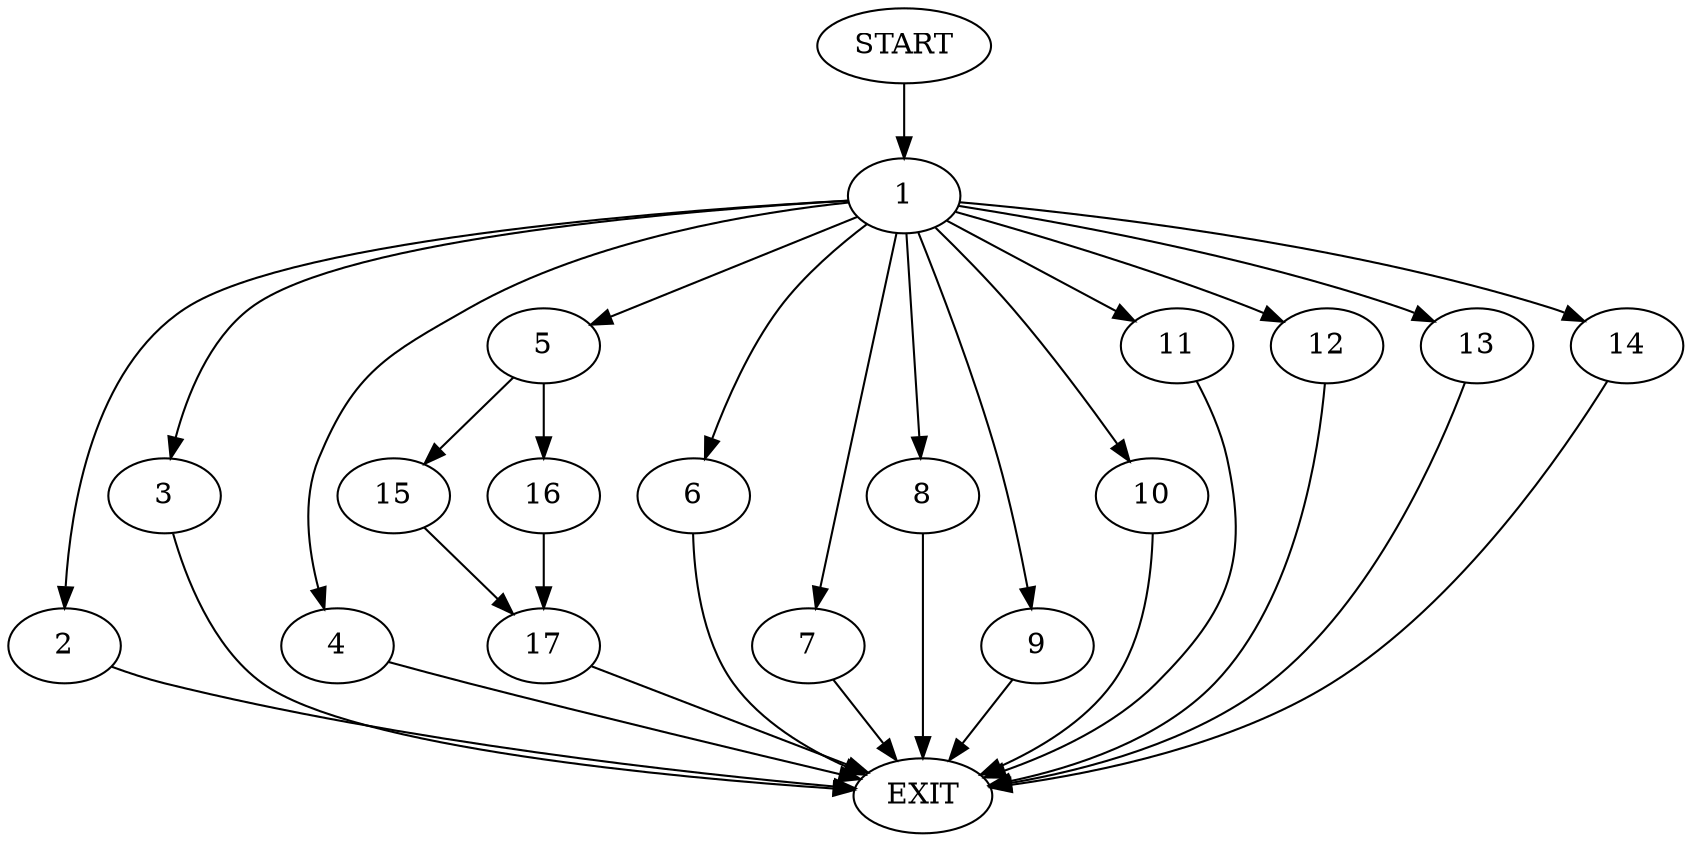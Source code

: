 digraph {
0 [label="START"]
18 [label="EXIT"]
0 -> 1
1 -> 2
1 -> 3
1 -> 4
1 -> 5
1 -> 6
1 -> 7
1 -> 8
1 -> 9
1 -> 10
1 -> 11
1 -> 12
1 -> 13
1 -> 14
8 -> 18
2 -> 18
13 -> 18
11 -> 18
14 -> 18
5 -> 15
5 -> 16
6 -> 18
3 -> 18
10 -> 18
12 -> 18
9 -> 18
7 -> 18
4 -> 18
16 -> 17
15 -> 17
17 -> 18
}
